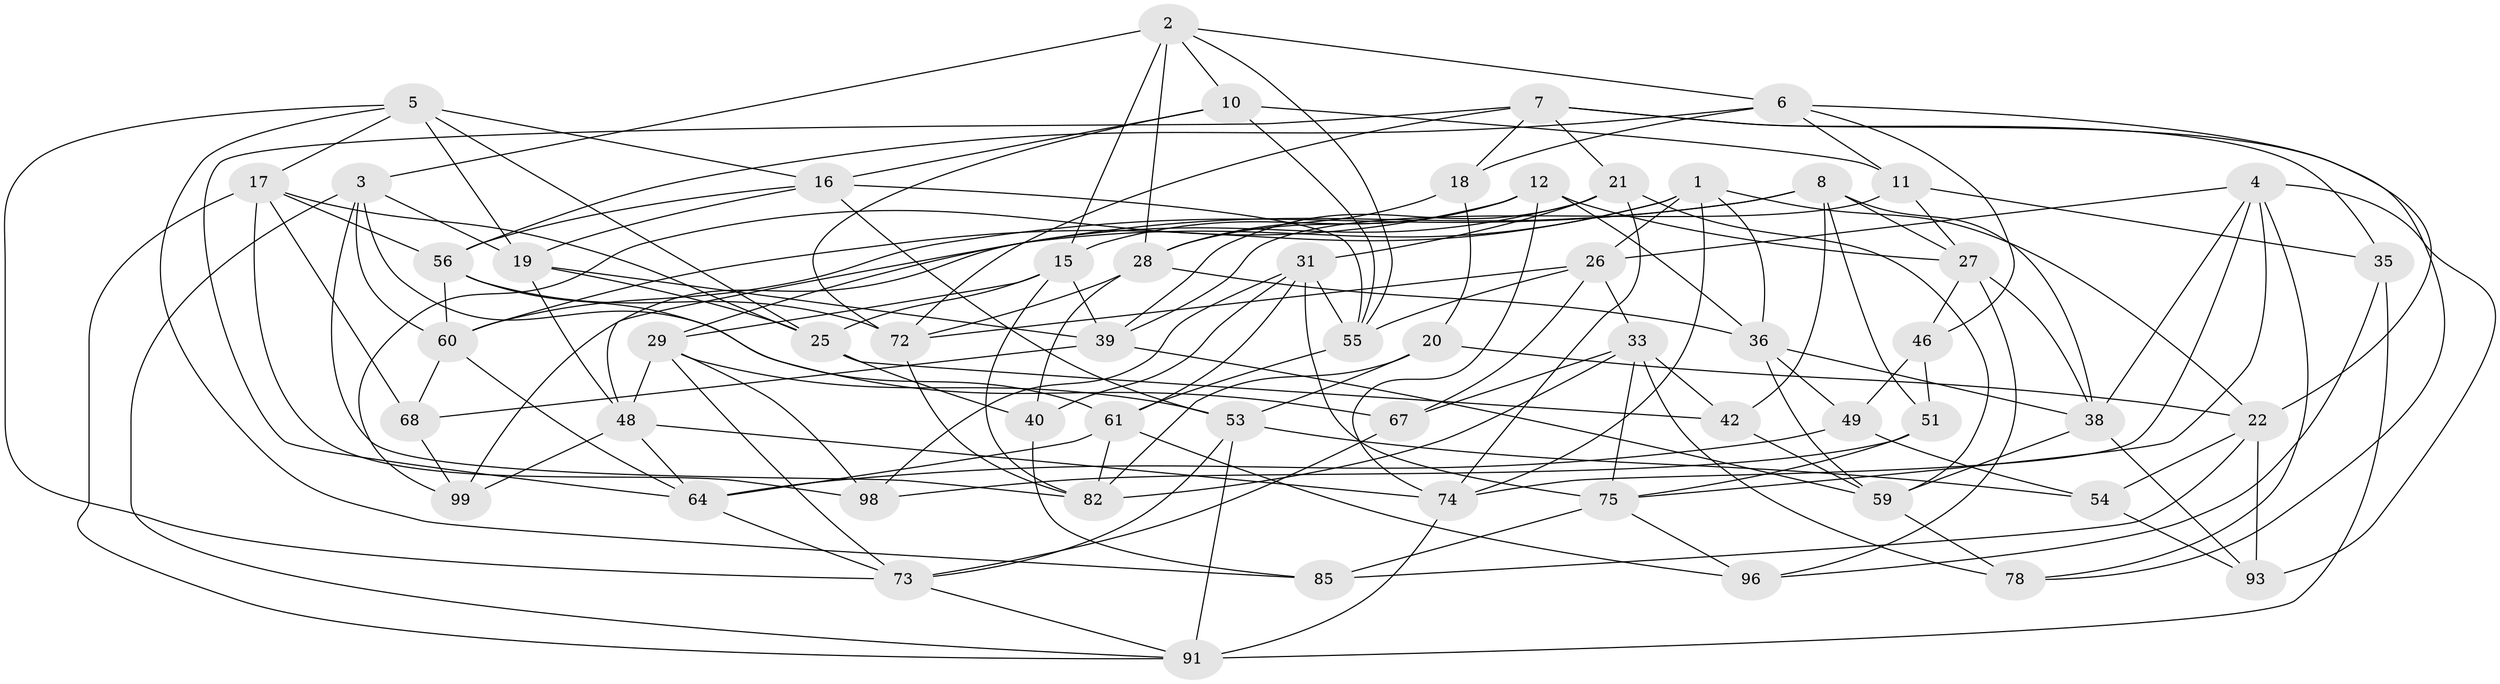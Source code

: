 // original degree distribution, {4: 1.0}
// Generated by graph-tools (version 1.1) at 2025/11/02/27/25 16:11:45]
// undirected, 58 vertices, 156 edges
graph export_dot {
graph [start="1"]
  node [color=gray90,style=filled];
  1 [super="+97"];
  2 [super="+13"];
  3 [super="+70"];
  4 [super="+23"];
  5 [super="+14"];
  6 [super="+52"];
  7 [super="+30"];
  8 [super="+9"];
  10 [super="+24"];
  11 [super="+71"];
  12 [super="+81"];
  15 [super="+44"];
  16 [super="+37"];
  17 [super="+47"];
  18;
  19 [super="+32"];
  20;
  21 [super="+95"];
  22 [super="+43"];
  25 [super="+83"];
  26 [super="+63"];
  27 [super="+86"];
  28 [super="+76"];
  29 [super="+45"];
  31 [super="+34"];
  33 [super="+89"];
  35;
  36 [super="+50"];
  38 [super="+87"];
  39 [super="+41"];
  40;
  42;
  46;
  48 [super="+57"];
  49;
  51;
  53 [super="+58"];
  54;
  55 [super="+69"];
  56 [super="+90"];
  59 [super="+79"];
  60 [super="+66"];
  61 [super="+62"];
  64 [super="+65"];
  67;
  68;
  72 [super="+77"];
  73 [super="+80"];
  74 [super="+92"];
  75 [super="+84"];
  78;
  82 [super="+88"];
  85;
  91 [super="+94"];
  93;
  96;
  98;
  99;
  1 -- 26;
  1 -- 74;
  1 -- 48;
  1 -- 22;
  1 -- 60;
  1 -- 36;
  2 -- 3;
  2 -- 28;
  2 -- 6;
  2 -- 10;
  2 -- 15;
  2 -- 55;
  3 -- 67;
  3 -- 60;
  3 -- 91;
  3 -- 82;
  3 -- 19;
  4 -- 38;
  4 -- 75;
  4 -- 78;
  4 -- 26;
  4 -- 74;
  4 -- 93;
  5 -- 85;
  5 -- 73;
  5 -- 19;
  5 -- 17;
  5 -- 25;
  5 -- 16;
  6 -- 18;
  6 -- 46;
  6 -- 56;
  6 -- 11;
  6 -- 22;
  7 -- 72;
  7 -- 21;
  7 -- 64;
  7 -- 18;
  7 -- 35;
  7 -- 78;
  8 -- 42;
  8 -- 51;
  8 -- 99;
  8 -- 27;
  8 -- 60;
  8 -- 38;
  10 -- 55;
  10 -- 16;
  10 -- 11 [weight=2];
  10 -- 72;
  11 -- 39;
  11 -- 27;
  11 -- 35;
  12 -- 36;
  12 -- 27;
  12 -- 28;
  12 -- 74;
  12 -- 99;
  12 -- 15;
  15 -- 29;
  15 -- 25;
  15 -- 39;
  15 -- 82;
  16 -- 55;
  16 -- 19;
  16 -- 56;
  16 -- 53;
  17 -- 68;
  17 -- 25;
  17 -- 98;
  17 -- 91;
  17 -- 56;
  18 -- 20;
  18 -- 28;
  19 -- 48;
  19 -- 25;
  19 -- 39;
  20 -- 53;
  20 -- 22;
  20 -- 82;
  21 -- 59;
  21 -- 74;
  21 -- 29;
  21 -- 31;
  21 -- 39;
  22 -- 85;
  22 -- 54;
  22 -- 93;
  25 -- 42;
  25 -- 40;
  26 -- 72;
  26 -- 33;
  26 -- 67;
  26 -- 55;
  27 -- 38;
  27 -- 46;
  27 -- 96;
  28 -- 40;
  28 -- 72;
  28 -- 36;
  29 -- 98;
  29 -- 53;
  29 -- 48;
  29 -- 73;
  31 -- 98;
  31 -- 40;
  31 -- 55;
  31 -- 75;
  31 -- 61;
  33 -- 42;
  33 -- 75;
  33 -- 67;
  33 -- 82;
  33 -- 78;
  35 -- 96;
  35 -- 91;
  36 -- 49;
  36 -- 38;
  36 -- 59;
  38 -- 59;
  38 -- 93;
  39 -- 59;
  39 -- 68;
  40 -- 85;
  42 -- 59;
  46 -- 51;
  46 -- 49;
  48 -- 64;
  48 -- 74;
  48 -- 99;
  49 -- 54;
  49 -- 64;
  51 -- 98;
  51 -- 75;
  53 -- 54;
  53 -- 91;
  53 -- 73;
  54 -- 93;
  55 -- 61;
  56 -- 72;
  56 -- 60;
  56 -- 61;
  59 -- 78;
  60 -- 68;
  60 -- 64;
  61 -- 82;
  61 -- 64;
  61 -- 96;
  64 -- 73;
  67 -- 73;
  68 -- 99;
  72 -- 82;
  73 -- 91;
  74 -- 91;
  75 -- 96;
  75 -- 85;
}
